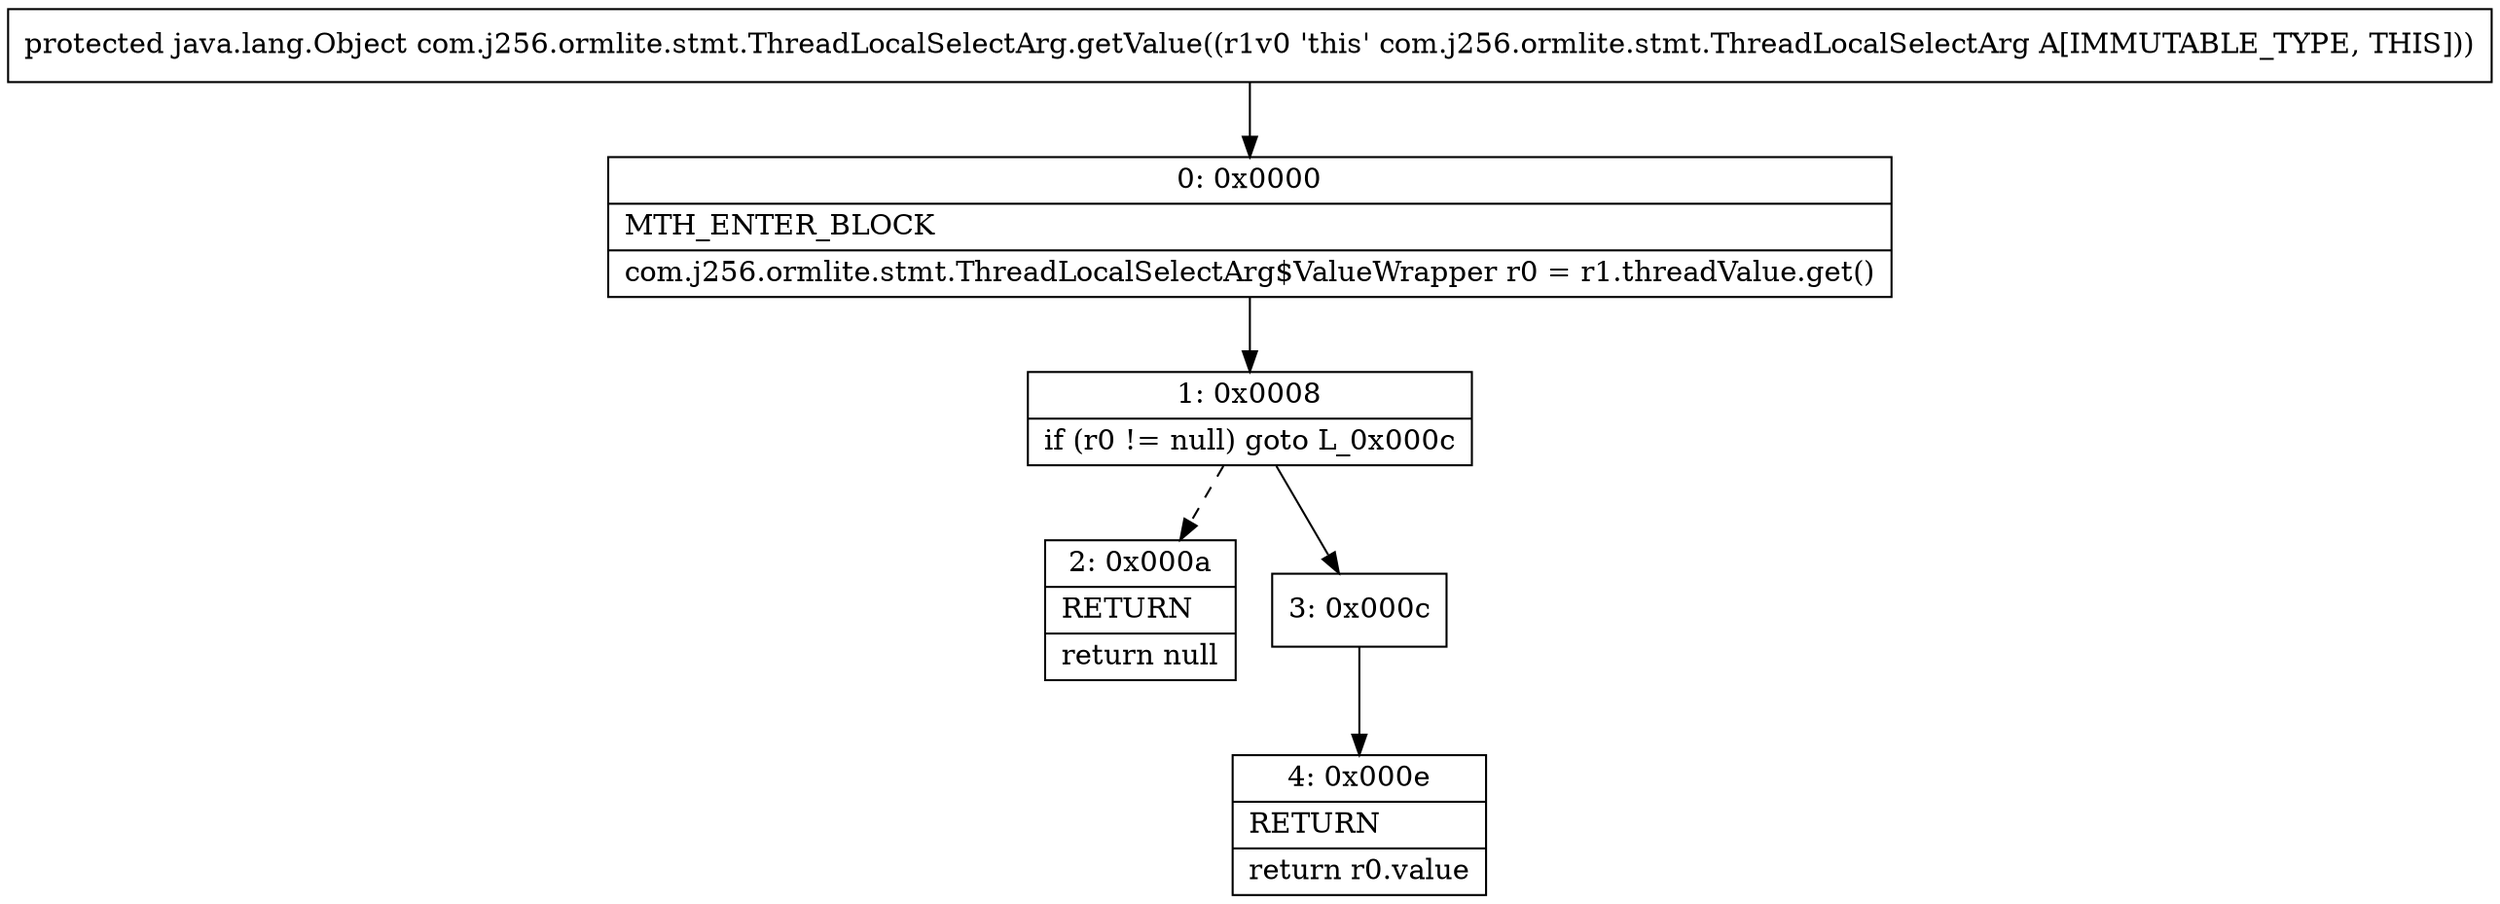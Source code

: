 digraph "CFG forcom.j256.ormlite.stmt.ThreadLocalSelectArg.getValue()Ljava\/lang\/Object;" {
Node_0 [shape=record,label="{0\:\ 0x0000|MTH_ENTER_BLOCK\l|com.j256.ormlite.stmt.ThreadLocalSelectArg$ValueWrapper r0 = r1.threadValue.get()\l}"];
Node_1 [shape=record,label="{1\:\ 0x0008|if (r0 != null) goto L_0x000c\l}"];
Node_2 [shape=record,label="{2\:\ 0x000a|RETURN\l|return null\l}"];
Node_3 [shape=record,label="{3\:\ 0x000c}"];
Node_4 [shape=record,label="{4\:\ 0x000e|RETURN\l|return r0.value\l}"];
MethodNode[shape=record,label="{protected java.lang.Object com.j256.ormlite.stmt.ThreadLocalSelectArg.getValue((r1v0 'this' com.j256.ormlite.stmt.ThreadLocalSelectArg A[IMMUTABLE_TYPE, THIS])) }"];
MethodNode -> Node_0;
Node_0 -> Node_1;
Node_1 -> Node_2[style=dashed];
Node_1 -> Node_3;
Node_3 -> Node_4;
}

